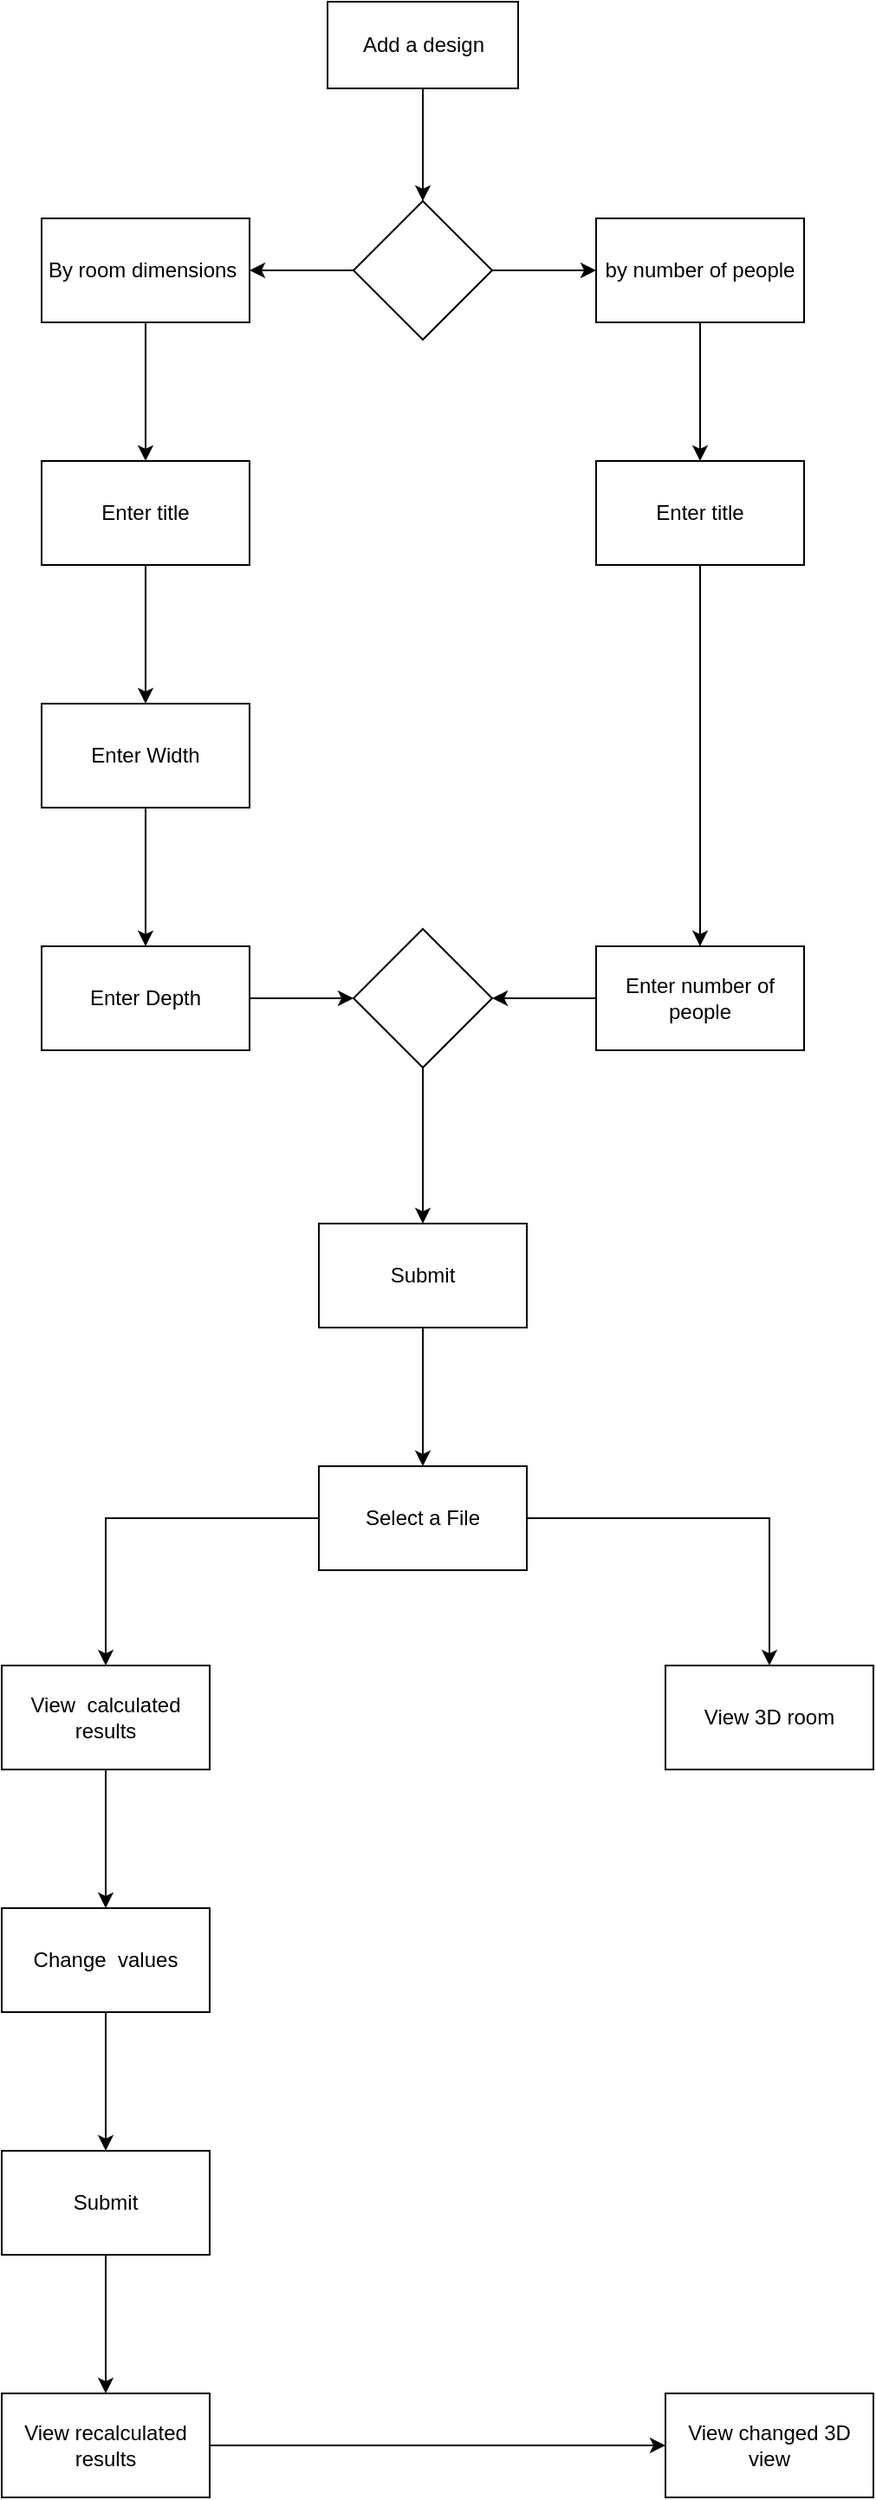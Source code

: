 <mxfile version="20.6.0" type="gitlab"><diagram id="lO3EuZ0hfqA86doG0cAp" name="Page-1"><mxGraphModel dx="1113" dy="698" grid="1" gridSize="10" guides="1" tooltips="1" connect="1" arrows="1" fold="1" page="1" pageScale="1" pageWidth="827" pageHeight="1169" math="0" shadow="0"><root><mxCell id="0"/><mxCell id="1" parent="0"/><mxCell id="xAEmPd1MkBLN8aJGt_CX-3" value="" style="edgeStyle=orthogonalEdgeStyle;rounded=0;orthogonalLoop=1;jettySize=auto;html=1;" edge="1" parent="1" source="xAEmPd1MkBLN8aJGt_CX-1" target="xAEmPd1MkBLN8aJGt_CX-2"><mxGeometry relative="1" as="geometry"/></mxCell><mxCell id="xAEmPd1MkBLN8aJGt_CX-1" value="Add a design" style="html=1;" vertex="1" parent="1"><mxGeometry x="358" y="120" width="110" height="50" as="geometry"/></mxCell><mxCell id="xAEmPd1MkBLN8aJGt_CX-5" value="" style="edgeStyle=orthogonalEdgeStyle;rounded=0;orthogonalLoop=1;jettySize=auto;html=1;" edge="1" parent="1" source="xAEmPd1MkBLN8aJGt_CX-2" target="xAEmPd1MkBLN8aJGt_CX-4"><mxGeometry relative="1" as="geometry"/></mxCell><mxCell id="xAEmPd1MkBLN8aJGt_CX-7" value="" style="edgeStyle=orthogonalEdgeStyle;rounded=0;orthogonalLoop=1;jettySize=auto;html=1;" edge="1" parent="1" source="xAEmPd1MkBLN8aJGt_CX-2" target="xAEmPd1MkBLN8aJGt_CX-6"><mxGeometry relative="1" as="geometry"/></mxCell><mxCell id="xAEmPd1MkBLN8aJGt_CX-2" value="" style="rhombus;whiteSpace=wrap;html=1;" vertex="1" parent="1"><mxGeometry x="373" y="235" width="80" height="80" as="geometry"/></mxCell><mxCell id="xAEmPd1MkBLN8aJGt_CX-21" value="" style="edgeStyle=orthogonalEdgeStyle;rounded=0;orthogonalLoop=1;jettySize=auto;html=1;" edge="1" parent="1" source="xAEmPd1MkBLN8aJGt_CX-4" target="xAEmPd1MkBLN8aJGt_CX-20"><mxGeometry relative="1" as="geometry"/></mxCell><mxCell id="xAEmPd1MkBLN8aJGt_CX-4" value="by number of people" style="whiteSpace=wrap;html=1;" vertex="1" parent="1"><mxGeometry x="513" y="245" width="120" height="60" as="geometry"/></mxCell><mxCell id="xAEmPd1MkBLN8aJGt_CX-19" value="" style="edgeStyle=orthogonalEdgeStyle;rounded=0;orthogonalLoop=1;jettySize=auto;html=1;" edge="1" parent="1" source="xAEmPd1MkBLN8aJGt_CX-6" target="xAEmPd1MkBLN8aJGt_CX-18"><mxGeometry relative="1" as="geometry"/></mxCell><mxCell id="xAEmPd1MkBLN8aJGt_CX-6" value="By room dimensions&amp;nbsp;" style="whiteSpace=wrap;html=1;" vertex="1" parent="1"><mxGeometry x="193" y="245" width="120" height="60" as="geometry"/></mxCell><mxCell id="xAEmPd1MkBLN8aJGt_CX-23" value="" style="edgeStyle=orthogonalEdgeStyle;rounded=0;orthogonalLoop=1;jettySize=auto;html=1;" edge="1" parent="1" source="xAEmPd1MkBLN8aJGt_CX-18" target="xAEmPd1MkBLN8aJGt_CX-22"><mxGeometry relative="1" as="geometry"/></mxCell><mxCell id="xAEmPd1MkBLN8aJGt_CX-18" value="Enter title" style="whiteSpace=wrap;html=1;" vertex="1" parent="1"><mxGeometry x="193" y="385" width="120" height="60" as="geometry"/></mxCell><mxCell id="xAEmPd1MkBLN8aJGt_CX-27" value="" style="edgeStyle=orthogonalEdgeStyle;rounded=0;orthogonalLoop=1;jettySize=auto;html=1;" edge="1" parent="1" source="xAEmPd1MkBLN8aJGt_CX-20" target="xAEmPd1MkBLN8aJGt_CX-26"><mxGeometry relative="1" as="geometry"/></mxCell><mxCell id="xAEmPd1MkBLN8aJGt_CX-20" value="Enter title" style="whiteSpace=wrap;html=1;" vertex="1" parent="1"><mxGeometry x="513" y="385" width="120" height="60" as="geometry"/></mxCell><mxCell id="xAEmPd1MkBLN8aJGt_CX-25" value="" style="edgeStyle=orthogonalEdgeStyle;rounded=0;orthogonalLoop=1;jettySize=auto;html=1;" edge="1" parent="1" source="xAEmPd1MkBLN8aJGt_CX-22" target="xAEmPd1MkBLN8aJGt_CX-24"><mxGeometry relative="1" as="geometry"/></mxCell><mxCell id="xAEmPd1MkBLN8aJGt_CX-22" value="Enter Width" style="whiteSpace=wrap;html=1;" vertex="1" parent="1"><mxGeometry x="193" y="525" width="120" height="60" as="geometry"/></mxCell><mxCell id="xAEmPd1MkBLN8aJGt_CX-29" value="" style="edgeStyle=orthogonalEdgeStyle;rounded=0;orthogonalLoop=1;jettySize=auto;html=1;" edge="1" parent="1" source="xAEmPd1MkBLN8aJGt_CX-24" target="xAEmPd1MkBLN8aJGt_CX-28"><mxGeometry relative="1" as="geometry"/></mxCell><mxCell id="xAEmPd1MkBLN8aJGt_CX-24" value="Enter Depth" style="whiteSpace=wrap;html=1;" vertex="1" parent="1"><mxGeometry x="193" y="665" width="120" height="60" as="geometry"/></mxCell><mxCell id="xAEmPd1MkBLN8aJGt_CX-30" value="" style="edgeStyle=orthogonalEdgeStyle;rounded=0;orthogonalLoop=1;jettySize=auto;html=1;" edge="1" parent="1" source="xAEmPd1MkBLN8aJGt_CX-26" target="xAEmPd1MkBLN8aJGt_CX-28"><mxGeometry relative="1" as="geometry"/></mxCell><mxCell id="xAEmPd1MkBLN8aJGt_CX-26" value="Enter number of people" style="whiteSpace=wrap;html=1;" vertex="1" parent="1"><mxGeometry x="513" y="665" width="120" height="60" as="geometry"/></mxCell><mxCell id="xAEmPd1MkBLN8aJGt_CX-32" value="" style="edgeStyle=orthogonalEdgeStyle;rounded=0;orthogonalLoop=1;jettySize=auto;html=1;" edge="1" parent="1" source="xAEmPd1MkBLN8aJGt_CX-28" target="xAEmPd1MkBLN8aJGt_CX-31"><mxGeometry relative="1" as="geometry"/></mxCell><mxCell id="xAEmPd1MkBLN8aJGt_CX-28" value="" style="rhombus;whiteSpace=wrap;html=1;" vertex="1" parent="1"><mxGeometry x="373" y="655" width="80" height="80" as="geometry"/></mxCell><mxCell id="xAEmPd1MkBLN8aJGt_CX-35" value="" style="edgeStyle=orthogonalEdgeStyle;rounded=0;orthogonalLoop=1;jettySize=auto;html=1;" edge="1" parent="1" source="xAEmPd1MkBLN8aJGt_CX-31" target="xAEmPd1MkBLN8aJGt_CX-34"><mxGeometry relative="1" as="geometry"/></mxCell><mxCell id="xAEmPd1MkBLN8aJGt_CX-31" value="Submit" style="whiteSpace=wrap;html=1;" vertex="1" parent="1"><mxGeometry x="353" y="825" width="120" height="60" as="geometry"/></mxCell><mxCell id="xAEmPd1MkBLN8aJGt_CX-42" value="" style="edgeStyle=orthogonalEdgeStyle;rounded=0;orthogonalLoop=1;jettySize=auto;html=1;" edge="1" parent="1" source="xAEmPd1MkBLN8aJGt_CX-34" target="xAEmPd1MkBLN8aJGt_CX-41"><mxGeometry relative="1" as="geometry"/></mxCell><mxCell id="xAEmPd1MkBLN8aJGt_CX-44" value="" style="edgeStyle=orthogonalEdgeStyle;rounded=0;orthogonalLoop=1;jettySize=auto;html=1;" edge="1" parent="1" source="xAEmPd1MkBLN8aJGt_CX-34" target="xAEmPd1MkBLN8aJGt_CX-43"><mxGeometry relative="1" as="geometry"/></mxCell><mxCell id="xAEmPd1MkBLN8aJGt_CX-34" value="Select a File" style="whiteSpace=wrap;html=1;" vertex="1" parent="1"><mxGeometry x="353" y="965" width="120" height="60" as="geometry"/></mxCell><mxCell id="xAEmPd1MkBLN8aJGt_CX-46" value="" style="edgeStyle=orthogonalEdgeStyle;rounded=0;orthogonalLoop=1;jettySize=auto;html=1;" edge="1" parent="1" source="xAEmPd1MkBLN8aJGt_CX-41" target="xAEmPd1MkBLN8aJGt_CX-45"><mxGeometry relative="1" as="geometry"/></mxCell><mxCell id="xAEmPd1MkBLN8aJGt_CX-41" value="View &amp;nbsp;calculated results" style="whiteSpace=wrap;html=1;" vertex="1" parent="1"><mxGeometry x="170" y="1080" width="120" height="60" as="geometry"/></mxCell><mxCell id="xAEmPd1MkBLN8aJGt_CX-43" value="View 3D room" style="whiteSpace=wrap;html=1;" vertex="1" parent="1"><mxGeometry x="553" y="1080" width="120" height="60" as="geometry"/></mxCell><mxCell id="xAEmPd1MkBLN8aJGt_CX-48" value="" style="edgeStyle=orthogonalEdgeStyle;rounded=0;orthogonalLoop=1;jettySize=auto;html=1;" edge="1" parent="1" source="xAEmPd1MkBLN8aJGt_CX-45" target="xAEmPd1MkBLN8aJGt_CX-47"><mxGeometry relative="1" as="geometry"/></mxCell><mxCell id="xAEmPd1MkBLN8aJGt_CX-45" value="Change &amp;nbsp;values" style="whiteSpace=wrap;html=1;" vertex="1" parent="1"><mxGeometry x="170" y="1220" width="120" height="60" as="geometry"/></mxCell><mxCell id="xAEmPd1MkBLN8aJGt_CX-50" value="" style="edgeStyle=orthogonalEdgeStyle;rounded=0;orthogonalLoop=1;jettySize=auto;html=1;" edge="1" parent="1" source="xAEmPd1MkBLN8aJGt_CX-47" target="xAEmPd1MkBLN8aJGt_CX-49"><mxGeometry relative="1" as="geometry"/></mxCell><mxCell id="xAEmPd1MkBLN8aJGt_CX-47" value="Submit" style="whiteSpace=wrap;html=1;" vertex="1" parent="1"><mxGeometry x="170" y="1360" width="120" height="60" as="geometry"/></mxCell><mxCell id="xAEmPd1MkBLN8aJGt_CX-52" value="" style="edgeStyle=orthogonalEdgeStyle;rounded=0;orthogonalLoop=1;jettySize=auto;html=1;" edge="1" parent="1" source="xAEmPd1MkBLN8aJGt_CX-49" target="xAEmPd1MkBLN8aJGt_CX-51"><mxGeometry relative="1" as="geometry"/></mxCell><mxCell id="xAEmPd1MkBLN8aJGt_CX-49" value="View recalculated results" style="whiteSpace=wrap;html=1;" vertex="1" parent="1"><mxGeometry x="170" y="1500" width="120" height="60" as="geometry"/></mxCell><mxCell id="xAEmPd1MkBLN8aJGt_CX-51" value="View changed 3D view" style="whiteSpace=wrap;html=1;" vertex="1" parent="1"><mxGeometry x="553" y="1500" width="120" height="60" as="geometry"/></mxCell></root></mxGraphModel></diagram></mxfile>